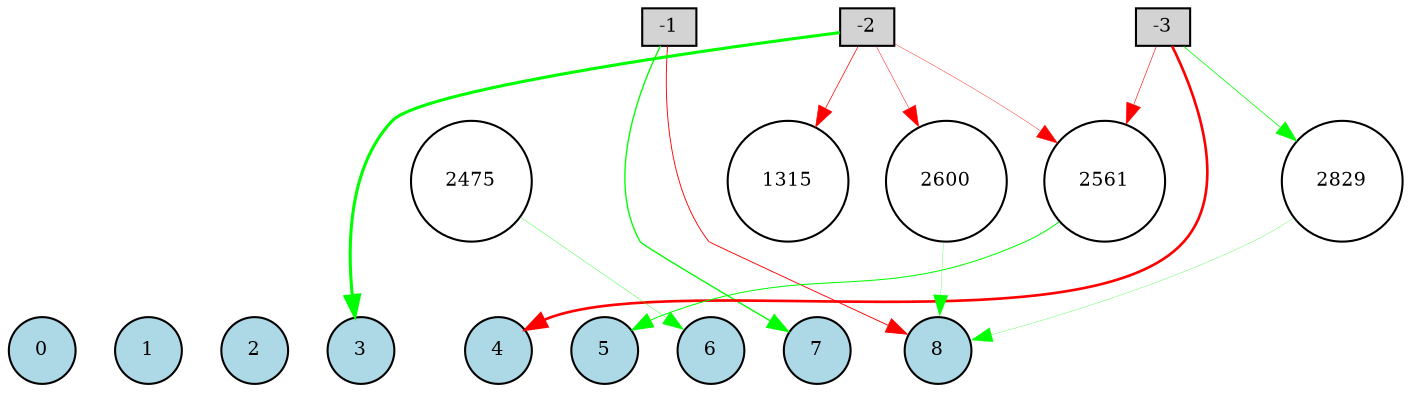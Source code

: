 digraph {
	node [fontsize=9 height=0.2 shape=circle width=0.2]
	subgraph inputs {
		node [shape=box style=filled]
		rank=source
		-1 [fillcolor=lightgray]
		-2 [fillcolor=lightgray]
		-1 -> -2 [style=invis]
		-3 [fillcolor=lightgray]
		-2 -> -3 [style=invis]
	}
	subgraph outputs {
		node [style=filled]
		rank=sink
		0 [fillcolor=lightblue fontsize=9 height=0.2 shape=circle width=0.2]
		1 [fillcolor=lightblue fontsize=9 height=0.2 shape=circle width=0.2]
		0 -> 1 [style=invis]
		2 [fillcolor=lightblue fontsize=9 height=0.2 shape=circle width=0.2]
		1 -> 2 [style=invis]
		3 [fillcolor=lightblue fontsize=9 height=0.2 shape=circle width=0.2]
		2 -> 3 [style=invis]
		4 [fillcolor=lightblue fontsize=9 height=0.2 shape=circle width=0.2]
		3 -> 4 [style=invis]
		5 [fillcolor=lightblue fontsize=9 height=0.2 shape=circle width=0.2]
		4 -> 5 [style=invis]
		6 [fillcolor=lightblue fontsize=9 height=0.2 shape=circle width=0.2]
		5 -> 6 [style=invis]
		7 [fillcolor=lightblue fontsize=9 height=0.2 shape=circle width=0.2]
		6 -> 7 [style=invis]
		8 [fillcolor=lightblue fontsize=9 height=0.2 shape=circle width=0.2]
		7 -> 8 [style=invis]
	}
	2561 [fillcolor=white style=filled]
	2600 [fillcolor=white style=filled]
	2475 [fillcolor=white style=filled]
	2829 [fillcolor=white style=filled]
	-3 -> 4 [color=red penwidth=1.2704341838694218 style=solid]
	-2 -> 3 [color=green penwidth=1.4750342815102337 style=solid]
	-1 -> 7 [color=green penwidth=0.6507636534004094 style=solid]
	-1 -> 8 [color=red penwidth=0.4375184510524699 style=solid]
	-2 -> 1315 [color=red penwidth=0.34657827557420157 style=solid]
	-3 -> 2561 [color=red penwidth=0.2822696119427627 style=solid]
	2561 -> 5 [color=green penwidth=0.487758904849381 style=solid]
	-2 -> 2600 [color=red penwidth=0.21904426598156457 style=solid]
	2600 -> 8 [color=green penwidth=0.127103721899826 style=solid]
	-2 -> 2561 [color=red penwidth=0.18500698162720525 style=solid]
	2475 -> 6 [color=green penwidth=0.17344332487328556 style=solid]
	-3 -> 2829 [color=green penwidth=0.36410154171009956 style=solid]
	2829 -> 8 [color=green penwidth=0.13221511823030047 style=solid]
}
